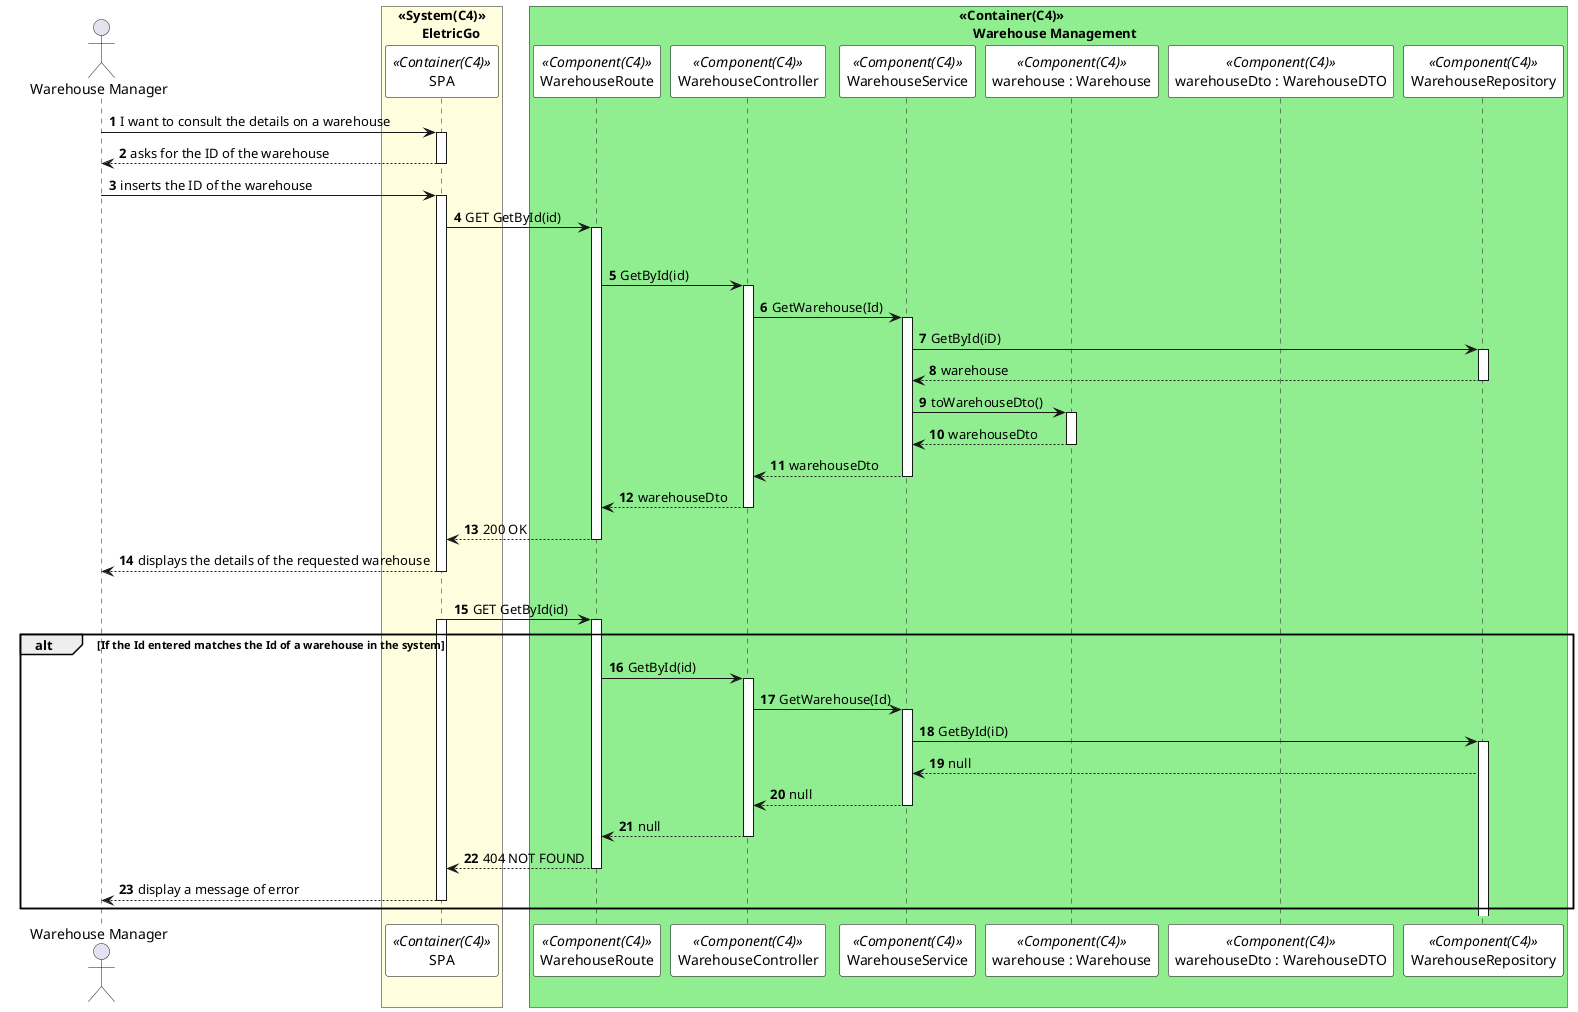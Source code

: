 @startuml 
autonumber

skinparam sequence {
ParticipantBorderColor black
ParticipantBackgroundColor white
}

actor "Warehouse Manager" as admin
box "<<System(C4)>>\n       EletricGo" #LightYellow
participant SPA as ui <<Container(C4)>>
box "<<Container(C4)>>\n    Warehouse Management" #LightGreen
participant WarehouseRoute as  WM <<Component(C4)>>
participant WarehouseController as  CTL <<Component(C4)>>
participant WarehouseService as  SV <<Component(C4)>>
participant "warehouse : Warehouse" as  W <<Component(C4)>>
participant "warehouseDto : WarehouseDTO" as  DTO <<Component(C4)>>
participant WarehouseRepository as  WR <<Component(C4)>>
end box
end box

admin -> ui: I want to consult the details on a warehouse
activate ui

ui --> admin: asks for the ID of the warehouse
deactivate ui

admin -> ui: inserts the ID of the warehouse
activate ui
ui -> WM :  GET GetById(id)
activate WM
alt If the Id entered matches the Id of a warehouse in the system
WM -> CTL : GetById(id)
activate CTL
CTL -> SV : GetWarehouse(Id)
activate SV 
SV -> WR : GetById(iD)
activate WR
WR --> SV : warehouse
deactivate WR
SV -> W : toWarehouseDto()
activate W
W--> SV : warehouseDto
deactivate W
SV --> CTL : warehouseDto
deactivate SV
CTL --> WM: warehouseDto
deactivate CTL
WM --> ui : 200 OK 
deactivate WM 
ui --> admin: displays the details of the requested warehouse
deactivate ui

else If the Id entered does not match the Id of a warehouse in the system

ui -> WM :  GET GetById(id)
activate ui
activate WM
alt If the Id entered matches the Id of a warehouse in the system
WM -> CTL : GetById(id)
activate CTL
CTL -> SV : GetWarehouse(Id)
activate SV 
SV -> WR : GetById(iD)
activate WR
WR --> SV : null

SV --> CTL : null
deactivate SV
CTL --> WM: null
deactivate CTL

WM --> ui : 404 NOT FOUND
deactivate WM 
ui --> admin : display a message of error   
deactivate ui
end
deactivate admin
@enduml